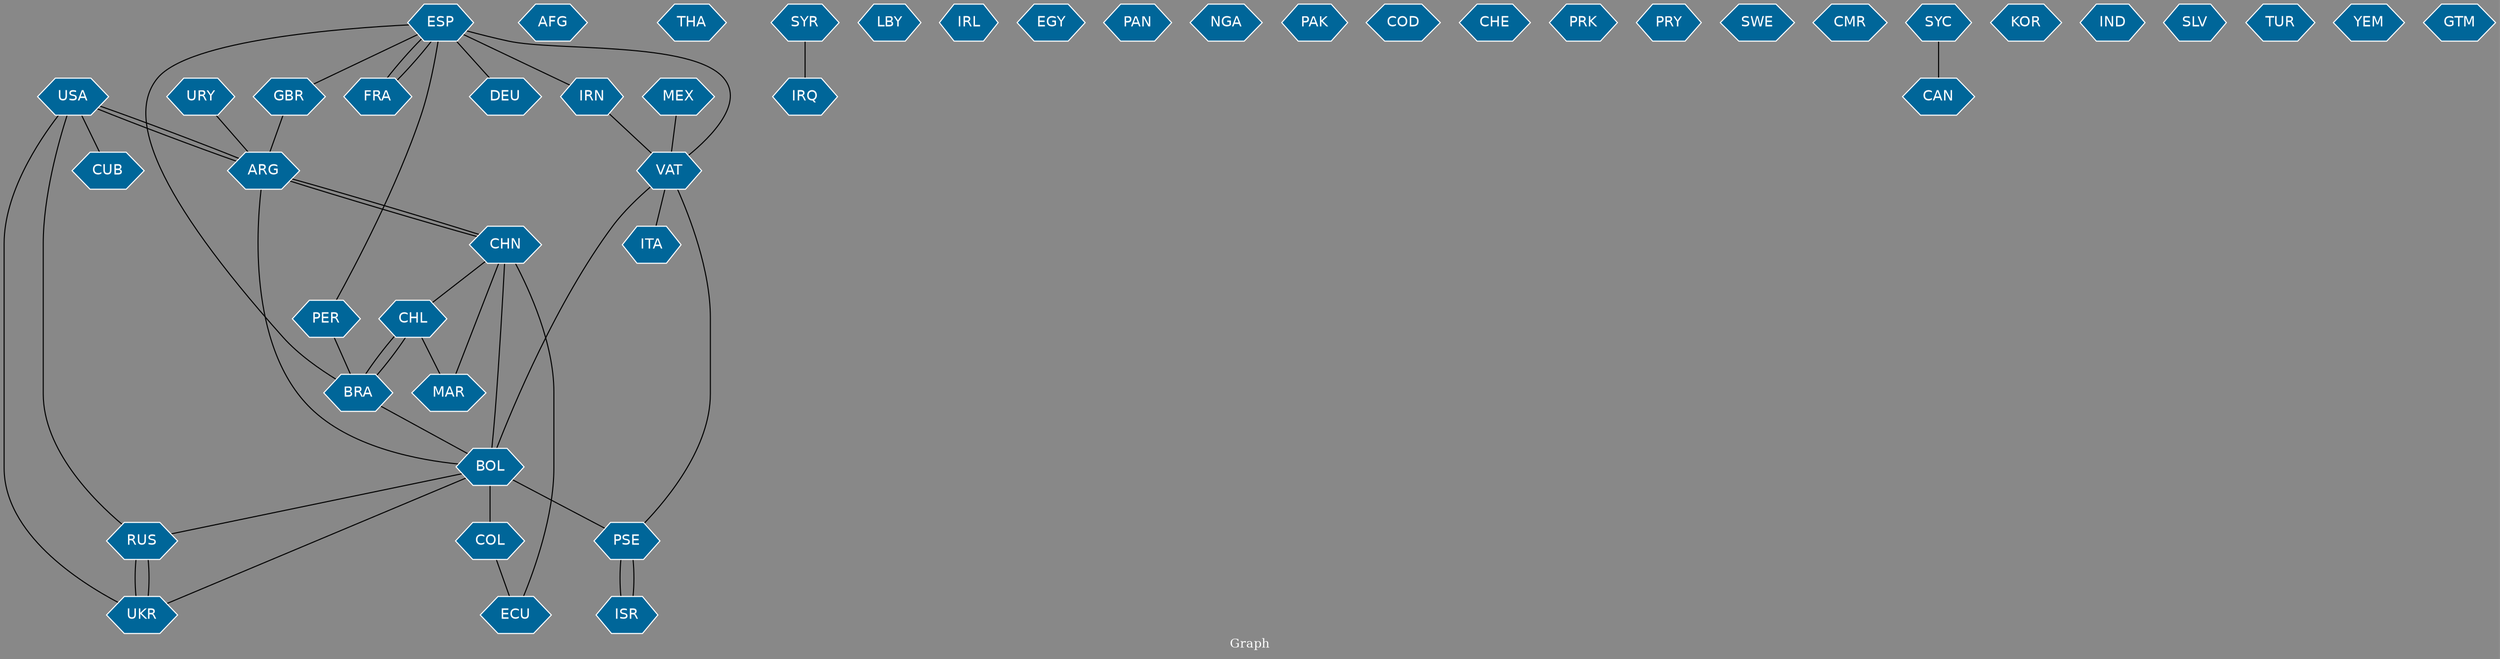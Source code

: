 // Countries together in item graph
graph {
	graph [bgcolor="#888888" fontcolor=white fontsize=12 label="Graph" outputorder=edgesfirst overlap=prism]
	node [color=white fillcolor="#006699" fontcolor=white fontname=Helvetica shape=hexagon style=filled]
	edge [arrowhead=open color=black fontcolor=white fontname=Courier fontsize=12]
		USA [label=USA]
		PER [label=PER]
		COL [label=COL]
		CHL [label=CHL]
		CHN [label=CHN]
		MEX [label=MEX]
		BOL [label=BOL]
		ARG [label=ARG]
		AFG [label=AFG]
		ESP [label=ESP]
		IRN [label=IRN]
		VAT [label=VAT]
		BRA [label=BRA]
		THA [label=THA]
		IRQ [label=IRQ]
		UKR [label=UKR]
		RUS [label=RUS]
		LBY [label=LBY]
		IRL [label=IRL]
		SYR [label=SYR]
		ECU [label=ECU]
		EGY [label=EGY]
		PSE [label=PSE]
		PAN [label=PAN]
		ISR [label=ISR]
		NGA [label=NGA]
		ITA [label=ITA]
		URY [label=URY]
		MAR [label=MAR]
		PAK [label=PAK]
		GBR [label=GBR]
		COD [label=COD]
		CHE [label=CHE]
		FRA [label=FRA]
		PRK [label=PRK]
		PRY [label=PRY]
		SWE [label=SWE]
		CMR [label=CMR]
		SYC [label=SYC]
		CAN [label=CAN]
		KOR [label=KOR]
		CUB [label=CUB]
		IND [label=IND]
		DEU [label=DEU]
		SLV [label=SLV]
		TUR [label=TUR]
		YEM [label=YEM]
		GTM [label=GTM]
			ESP -- PER [weight=1]
			SYC -- CAN [weight=1]
			SYR -- IRQ [weight=2]
			ISR -- PSE [weight=2]
			UKR -- RUS [weight=7]
			GBR -- ARG [weight=1]
			BOL -- COL [weight=2]
			CHL -- BRA [weight=1]
			CHN -- BOL [weight=1]
			VAT -- ITA [weight=1]
			ARG -- USA [weight=1]
			CHN -- ARG [weight=1]
			BOL -- PSE [weight=1]
			ESP -- FRA [weight=1]
			BRA -- CHL [weight=1]
			PER -- BRA [weight=1]
			BRA -- BOL [weight=1]
			ESP -- DEU [weight=1]
			ARG -- CHN [weight=1]
			VAT -- BOL [weight=2]
			UKR -- BOL [weight=1]
			COL -- ECU [weight=1]
			FRA -- ESP [weight=1]
			BOL -- ARG [weight=1]
			VAT -- PSE [weight=1]
			ECU -- CHN [weight=1]
			USA -- CUB [weight=1]
			RUS -- UKR [weight=7]
			ESP -- BRA [weight=1]
			PSE -- ISR [weight=1]
			CHN -- MAR [weight=1]
			ESP -- IRN [weight=1]
			CHL -- MAR [weight=1]
			ESP -- GBR [weight=1]
			BOL -- RUS [weight=1]
			MEX -- VAT [weight=1]
			USA -- RUS [weight=1]
			CHN -- CHL [weight=1]
			ESP -- VAT [weight=2]
			URY -- ARG [weight=1]
			USA -- ARG [weight=1]
			USA -- UKR [weight=1]
			IRN -- VAT [weight=1]
}